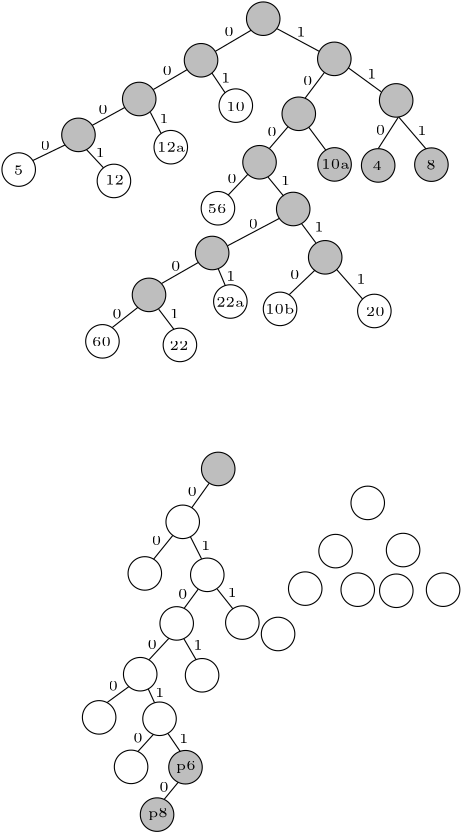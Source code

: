 <?xml version="1.0"?>
<!DOCTYPE ipe SYSTEM "ipe.dtd">
<ipe version="70218" creator="Ipe 7.2.28">
<info created="D:20241101144747" modified="D:20241101145001"/>
<ipestyle name="basic">
<symbol name="arrow/arc(spx)">
<path stroke="sym-stroke" fill="sym-stroke" pen="sym-pen">
0 0 m
-1 0.333 l
-1 -0.333 l
h
</path>
</symbol>
<symbol name="arrow/farc(spx)">
<path stroke="sym-stroke" fill="white" pen="sym-pen">
0 0 m
-1 0.333 l
-1 -0.333 l
h
</path>
</symbol>
<symbol name="arrow/ptarc(spx)">
<path stroke="sym-stroke" fill="sym-stroke" pen="sym-pen">
0 0 m
-1 0.333 l
-0.8 0 l
-1 -0.333 l
h
</path>
</symbol>
<symbol name="arrow/fptarc(spx)">
<path stroke="sym-stroke" fill="white" pen="sym-pen">
0 0 m
-1 0.333 l
-0.8 0 l
-1 -0.333 l
h
</path>
</symbol>
<symbol name="mark/circle(sx)" transformations="translations">
<path fill="sym-stroke">
0.6 0 0 0.6 0 0 e
0.4 0 0 0.4 0 0 e
</path>
</symbol>
<symbol name="mark/disk(sx)" transformations="translations">
<path fill="sym-stroke">
0.6 0 0 0.6 0 0 e
</path>
</symbol>
<symbol name="mark/fdisk(sfx)" transformations="translations">
<group>
<path fill="sym-fill">
0.5 0 0 0.5 0 0 e
</path>
<path fill="sym-stroke" fillrule="eofill">
0.6 0 0 0.6 0 0 e
0.4 0 0 0.4 0 0 e
</path>
</group>
</symbol>
<symbol name="mark/box(sx)" transformations="translations">
<path fill="sym-stroke" fillrule="eofill">
-0.6 -0.6 m
0.6 -0.6 l
0.6 0.6 l
-0.6 0.6 l
h
-0.4 -0.4 m
0.4 -0.4 l
0.4 0.4 l
-0.4 0.4 l
h
</path>
</symbol>
<symbol name="mark/square(sx)" transformations="translations">
<path fill="sym-stroke">
-0.6 -0.6 m
0.6 -0.6 l
0.6 0.6 l
-0.6 0.6 l
h
</path>
</symbol>
<symbol name="mark/fsquare(sfx)" transformations="translations">
<group>
<path fill="sym-fill">
-0.5 -0.5 m
0.5 -0.5 l
0.5 0.5 l
-0.5 0.5 l
h
</path>
<path fill="sym-stroke" fillrule="eofill">
-0.6 -0.6 m
0.6 -0.6 l
0.6 0.6 l
-0.6 0.6 l
h
-0.4 -0.4 m
0.4 -0.4 l
0.4 0.4 l
-0.4 0.4 l
h
</path>
</group>
</symbol>
<symbol name="mark/cross(sx)" transformations="translations">
<group>
<path fill="sym-stroke">
-0.43 -0.57 m
0.57 0.43 l
0.43 0.57 l
-0.57 -0.43 l
h
</path>
<path fill="sym-stroke">
-0.43 0.57 m
0.57 -0.43 l
0.43 -0.57 l
-0.57 0.43 l
h
</path>
</group>
</symbol>
<symbol name="arrow/fnormal(spx)">
<path stroke="sym-stroke" fill="white" pen="sym-pen">
0 0 m
-1 0.333 l
-1 -0.333 l
h
</path>
</symbol>
<symbol name="arrow/pointed(spx)">
<path stroke="sym-stroke" fill="sym-stroke" pen="sym-pen">
0 0 m
-1 0.333 l
-0.8 0 l
-1 -0.333 l
h
</path>
</symbol>
<symbol name="arrow/fpointed(spx)">
<path stroke="sym-stroke" fill="white" pen="sym-pen">
0 0 m
-1 0.333 l
-0.8 0 l
-1 -0.333 l
h
</path>
</symbol>
<symbol name="arrow/linear(spx)">
<path stroke="sym-stroke" pen="sym-pen">
-1 0.333 m
0 0 l
-1 -0.333 l
</path>
</symbol>
<symbol name="arrow/fdouble(spx)">
<path stroke="sym-stroke" fill="white" pen="sym-pen">
0 0 m
-1 0.333 l
-1 -0.333 l
h
-1 0 m
-2 0.333 l
-2 -0.333 l
h
</path>
</symbol>
<symbol name="arrow/double(spx)">
<path stroke="sym-stroke" fill="sym-stroke" pen="sym-pen">
0 0 m
-1 0.333 l
-1 -0.333 l
h
-1 0 m
-2 0.333 l
-2 -0.333 l
h
</path>
</symbol>
<symbol name="arrow/mid-normal(spx)">
<path stroke="sym-stroke" fill="sym-stroke" pen="sym-pen">
0.5 0 m
-0.5 0.333 l
-0.5 -0.333 l
h
</path>
</symbol>
<symbol name="arrow/mid-fnormal(spx)">
<path stroke="sym-stroke" fill="white" pen="sym-pen">
0.5 0 m
-0.5 0.333 l
-0.5 -0.333 l
h
</path>
</symbol>
<symbol name="arrow/mid-pointed(spx)">
<path stroke="sym-stroke" fill="sym-stroke" pen="sym-pen">
0.5 0 m
-0.5 0.333 l
-0.3 0 l
-0.5 -0.333 l
h
</path>
</symbol>
<symbol name="arrow/mid-fpointed(spx)">
<path stroke="sym-stroke" fill="white" pen="sym-pen">
0.5 0 m
-0.5 0.333 l
-0.3 0 l
-0.5 -0.333 l
h
</path>
</symbol>
<symbol name="arrow/mid-double(spx)">
<path stroke="sym-stroke" fill="sym-stroke" pen="sym-pen">
1 0 m
0 0.333 l
0 -0.333 l
h
0 0 m
-1 0.333 l
-1 -0.333 l
h
</path>
</symbol>
<symbol name="arrow/mid-fdouble(spx)">
<path stroke="sym-stroke" fill="white" pen="sym-pen">
1 0 m
0 0.333 l
0 -0.333 l
h
0 0 m
-1 0.333 l
-1 -0.333 l
h
</path>
</symbol>
<anglesize name="22.5 deg" value="22.5"/>
<anglesize name="30 deg" value="30"/>
<anglesize name="45 deg" value="45"/>
<anglesize name="60 deg" value="60"/>
<anglesize name="90 deg" value="90"/>
<arrowsize name="large" value="10"/>
<arrowsize name="small" value="5"/>
<arrowsize name="tiny" value="3"/>
<color name="blue" value="0 0 1"/>
<color name="brown" value="0.647 0.165 0.165"/>
<color name="darkblue" value="0 0 0.545"/>
<color name="darkcyan" value="0 0.545 0.545"/>
<color name="darkgray" value="0.663"/>
<color name="darkgreen" value="0 0.392 0"/>
<color name="darkmagenta" value="0.545 0 0.545"/>
<color name="darkorange" value="1 0.549 0"/>
<color name="darkred" value="0.545 0 0"/>
<color name="gold" value="1 0.843 0"/>
<color name="gray" value="0.745"/>
<color name="green" value="0 1 0"/>
<color name="lightblue" value="0.678 0.847 0.902"/>
<color name="lightcyan" value="0.878 1 1"/>
<color name="lightgray" value="0.827"/>
<color name="lightgreen" value="0.565 0.933 0.565"/>
<color name="lightyellow" value="1 1 0.878"/>
<color name="navy" value="0 0 0.502"/>
<color name="orange" value="1 0.647 0"/>
<color name="pink" value="1 0.753 0.796"/>
<color name="purple" value="0.627 0.125 0.941"/>
<color name="red" value="1 0 0"/>
<color name="seagreen" value="0.18 0.545 0.341"/>
<color name="turquoise" value="0.251 0.878 0.816"/>
<color name="violet" value="0.933 0.51 0.933"/>
<color name="yellow" value="1 1 0"/>
<dashstyle name="dash dot dotted" value="[4 2 1 2 1 2] 0"/>
<dashstyle name="dash dotted" value="[4 2 1 2] 0"/>
<dashstyle name="dashed" value="[4] 0"/>
<dashstyle name="dotted" value="[1 3] 0"/>
<gridsize name="10 pts (~3.5 mm)" value="10"/>
<gridsize name="14 pts (~5 mm)" value="14"/>
<gridsize name="16 pts (~6 mm)" value="16"/>
<gridsize name="20 pts (~7 mm)" value="20"/>
<gridsize name="28 pts (~10 mm)" value="28"/>
<gridsize name="32 pts (~12 mm)" value="32"/>
<gridsize name="4 pts" value="4"/>
<gridsize name="56 pts (~20 mm)" value="56"/>
<gridsize name="8 pts (~3 mm)" value="8"/>
<opacity name="10%" value="0.1"/>
<opacity name="30%" value="0.3"/>
<opacity name="50%" value="0.5"/>
<opacity name="75%" value="0.75"/>
<pen name="fat" value="1.2"/>
<pen name="heavier" value="0.8"/>
<pen name="ultrafat" value="2"/>
<symbolsize name="large" value="5"/>
<symbolsize name="small" value="2"/>
<symbolsize name="tiny" value="1.1"/>
<textsize name="Huge" value="\Huge"/>
<textsize name="LARGE" value="\LARGE"/>
<textsize name="Large" value="\Large"/>
<textsize name="footnote" value="\footnotesize"/>
<textsize name="huge" value="\huge"/>
<textsize name="large" value="\large"/>
<textsize name="script" value="\scriptsize"/>
<textsize name="small" value="\small"/>
<textsize name="tiny" value="\tiny"/>
<textstyle name="center" begin="\begin{center}" end="\end{center}"/>
<textstyle name="item" begin="\begin{itemize}\item{}" end="\end{itemize}"/>
<textstyle name="itemize" begin="\begin{itemize}" end="\end{itemize}"/>
<tiling name="falling" angle="-60" step="4" width="1"/>
<tiling name="rising" angle="30" step="4" width="1"/>
</ipestyle>
<page>
<layer name="alpha"/>
<view layers="alpha" active="alpha"/>
<path layer="alpha" matrix="1 0 0 1 100.549 -201.988" stroke="black">
6.03211 0 0 6.03211 237.647 676.186 e
</path>
<path matrix="1 0 0 1 74.4991 -10.316" stroke="black" fill="gray">
6.03211 0 0 6.03211 237.647 676.186 e
</path>
<path matrix="1 0 0 1 52.1136 -25.282" stroke="black" fill="gray">
6.03211 0 0 6.03211 237.647 676.186 e
</path>
<path matrix="1 0 0 1 29.856 -39.225" stroke="black" fill="gray">
6.03211 0 0 6.03211 237.647 676.186 e
</path>
<path matrix="1 0 0 1 7.9822 -52.1446" stroke="black" fill="gray">
6.03211 0 0 6.03211 237.647 676.186 e
</path>
<path matrix="1 0 0 1 -13.5321 -64.6316" stroke="black">
6.03211 0 0 6.03211 237.647 676.186 e
</path>
<text matrix="1 0 0 1 -12.1174 -65.6198" transformations="translations" pos="234.448 675.333" stroke="black" type="label" width="3.39" height="3.21" depth="0" valign="baseline" size="tiny">5</text>
<path matrix="1 0 0 1 80 -144" stroke="black">
227.8 805.721 m
214.942 798.151 l
</path>
<path matrix="1 0 0 1 80 -144" stroke="black">
204.763 791.536 m
192.578 784.379 l
</path>
<path matrix="1 0 0 1 80 -144" stroke="black">
182.34 777.933 m
170.623 771.504 l
</path>
<path matrix="1 0 0 1 80 -144" stroke="black">
160.822 764.43 m
149.208 758.83 l
</path>
<text matrix="1 0 0 1 84.1014 -20.126" transformations="translations" pos="214.032 679.669" stroke="black" type="label" width="3.39" height="3.21" depth="0" valign="baseline" size="tiny">0</text>
<text matrix="1 0 0 1 61.8438 -34.197" transformations="translations" pos="214.032 679.669" stroke="black" type="label" width="3.39" height="3.21" depth="0" valign="baseline" size="tiny">0</text>
<text matrix="1 0 0 1 38.6908 -48.1398" transformations="translations" pos="214.032 679.669" stroke="black" type="label" width="3.39" height="3.21" depth="0" valign="baseline" size="tiny">0</text>
<text matrix="1 0 0 1 17.9682 -61.0594" transformations="translations" pos="214.032 679.669" stroke="black" type="label" width="3.39" height="3.21" depth="0" valign="baseline" size="tiny">0</text>
<path matrix="1 0 0 1 64.625 -41.607" stroke="black">
6.03211 0 0 6.03211 237.647 676.186 e
</path>
<text matrix="1 0 0 1 64.3723 -42.822" transformations="translations" pos="234.448 675.333" stroke="black" type="label" width="6.78" height="3.21" depth="0" valign="baseline" size="tiny">10</text>
<path matrix="1 0 0 1 41.2161 -56.5731" stroke="black">
6.03211 0 0 6.03211 237.647 676.186 e
</path>
<text matrix="1 0 0 1 39.4476 -57.334" transformations="translations" pos="234.448 675.333" stroke="black" type="label" width="10.17" height="3.21" depth="0" valign="baseline" size="tiny">12a</text>
<path matrix="1 0 0 1 20.7494 -68.7253" stroke="black">
6.03211 0 0 6.03211 237.647 676.186 e
</path>
<text matrix="1 0 0 1 20.7998 -69.1829" transformations="translations" pos="234.448 675.333" stroke="black" type="label" width="6.78" height="3.21" depth="0" valign="baseline" size="tiny">12</text>
<path matrix="1 0 0 1 80 -144" stroke="black">
213.635 790.353 m
218.41 783.229 l
</path>
<path matrix="1 0 0 1 80 -144" stroke="black">
191.504 776.18 m
195.369 768.601 l
</path>
<path matrix="1 0 0 1 80 -144" stroke="black">
168.553 762.718 m
174.637 756.185 l
</path>
<text matrix="1 0 0 1 132.215 -22.244" transformations="translations" pos="164.723 665.142" stroke="black" type="label" width="3.39" height="3.21" depth="0" valign="baseline" size="tiny">1</text>
<text matrix="1 0 0 1 110.007 -36.874" transformations="translations" pos="164.723 665.142" stroke="black" type="label" width="3.39" height="3.21" depth="0" valign="baseline" size="tiny">1</text>
<text matrix="1 0 0 1 87.0606 -49.133" transformations="translations" pos="164.723 665.142" stroke="black" type="label" width="3.39" height="3.21" depth="0" valign="baseline" size="tiny">1</text>
<path matrix="1 0 0 1 100.091 -24.774" stroke="black" fill="gray">
6.03211 0 0 6.03211 237.647 676.186 e
</path>
<path matrix="1 0 0 1 122.359 -39.73" stroke="black" fill="gray">
6.03211 0 0 6.03211 237.647 676.186 e
</path>
<path matrix="1 0 0 1 87.2949 -44.5493" stroke="black" fill="gray">
6.03211 0 0 6.03211 237.647 676.186 e
</path>
<path matrix="1 0 0 1 73.1694 -61.9984" stroke="black" fill="gray">
6.03211 0 0 6.03211 237.647 676.186 e
</path>
<path matrix="1 0 0 1 80 -144" stroke="black">
237.141 806.253 m
252.251 798.144 l
</path>
<path matrix="1 0 0 1 80 -144" stroke="black">
262.752 792.194 m
274.594 783.56 l
</path>
<path matrix="1 0 0 1 80 -144" stroke="black">
254.117 790.444 m
247.233 781.284 l
</path>
<path matrix="1 0 0 1 80 -144" stroke="black">
241.108 771.017 m
234.399 763.199 l
</path>
<text matrix="1 0 0 1 112.472 -37.835" transformations="translations" pos="214.032 679.669" stroke="black" type="label" width="3.39" height="3.21" depth="0" valign="baseline" size="tiny">0</text>
<text matrix="1 0 0 1 99.5875 -56.1764" transformations="translations" pos="214.032 679.669" stroke="black" type="label" width="3.39" height="3.21" depth="0" valign="baseline" size="tiny">0</text>
<text matrix="1 0 0 1 159.273 -5.721" transformations="translations" pos="164.723 665.142" stroke="black" type="label" width="3.39" height="3.21" depth="0" valign="baseline" size="tiny">1</text>
<text matrix="1 0 0 1 184.738 -20.804" transformations="translations" pos="164.723 665.142" stroke="black" type="label" width="3.39" height="3.21" depth="0" valign="baseline" size="tiny">1</text>
<path matrix="1 0 0 1 58.1931 -78.5526" stroke="black">
6.03211 0 0 6.03211 237.647 676.186 e
</path>
<text matrix="1 0 0 1 57.6372 -79.5409" transformations="translations" pos="234.448 675.333" stroke="black" type="label" width="6.78" height="3.21" depth="0" valign="baseline" size="tiny">56</text>
<path matrix="1 0 0 1 85.2959 -78.824" stroke="black" fill="gray">
6.03211 0 0 6.03211 237.647 676.186 e
</path>
<path matrix="1 0 0 1 96.8085 -96.2205" stroke="black" fill="gray">
6.03211 0 0 6.03211 237.647 676.186 e
</path>
<path matrix="1 0 0 1 80.5515 -114.781" stroke="black">
6.03211 0 0 6.03211 237.647 676.186 e
</path>
<text matrix="1 0 0 1 78.404 -115.693" transformations="translations" pos="234.448 675.333" stroke="black" type="label" width="10.516" height="3.459" depth="0" valign="baseline" size="tiny">10b</text>
<path matrix="1 0 0 1 114.506 -115.538" stroke="black">
6.03211 0 0 6.03211 237.647 676.186 e
</path>
<text matrix="1 0 0 1 114.632 -116.603" transformations="translations" pos="234.448 675.333" stroke="black" type="label" width="6.78" height="3.21" depth="0" valign="baseline" size="tiny">20</text>
<path matrix="1 0 0 1 80 -144" stroke="black">
233.872 752.846 m
239.481 746.025 l
</path>
<path matrix="1 0 0 1 80 -144" stroke="black">
245.999 736.02 m
251.077 729.199 l
</path>
<path matrix="1 0 0 1 80 -144" stroke="black">
258.58 719.574 m
267.902 708.963 l
</path>
<path matrix="1 0 0 1 80 -144" stroke="black">
250.849 719.422 m
241.527 710.555 l
</path>
<text matrix="1 0 0 1 153.74 -59.2295" transformations="translations" pos="164.723 665.142" stroke="black" type="label" width="3.39" height="3.21" depth="0" valign="baseline" size="tiny">1</text>
<text matrix="1 0 0 1 165.79 -75.9034" transformations="translations" pos="164.723 665.142" stroke="black" type="label" width="3.39" height="3.21" depth="0" valign="baseline" size="tiny">1</text>
<text matrix="1 0 0 1 180.873 -94.6995" transformations="translations" pos="164.723 665.142" stroke="black" type="label" width="3.39" height="3.21" depth="0" valign="baseline" size="tiny">1</text>
<text matrix="1 0 0 1 107.773 -107.638" transformations="translations" pos="214.032 679.669" stroke="black" type="label" width="3.39" height="3.21" depth="0" valign="baseline" size="tiny">0</text>
<path matrix="1 0 0 1 80 -144" stroke="black">
226.596 753.831 m
219.548 746.404 l
</path>
<text matrix="1 0 0 1 85.1874 -73.002" transformations="translations" pos="214.032 679.669" stroke="black" type="label" width="3.39" height="3.21" depth="0" valign="baseline" size="tiny">0</text>
<path matrix="1 0 0 1 56.1166 -94.664" stroke="black" fill="gray">
6.03211 0 0 6.03211 237.647 676.186 e
</path>
<path matrix="1 0 0 1 33.3794 -109.746" stroke="black" fill="gray">
6.03211 0 0 6.03211 237.647 676.186 e
</path>
<path matrix="1 0 0 1 80 -144" stroke="black">
237.965 737.991 m
219.32 728.138 l
</path>
<path matrix="1 0 0 1 80 -144" stroke="black">
208.71 722.075 m
195.598 714.571 l
</path>
<path matrix="1 0 0 1 62.6651 -112.128" stroke="black">
6.03211 0 0 6.03211 237.647 676.186 e
</path>
<text matrix="1 0 0 1 60.745 -113.117" transformations="translations" pos="234.448 675.333" stroke="black" type="label" width="10.17" height="3.21" depth="0" valign="baseline" size="tiny">22a</text>
<path matrix="1 0 0 1 16.6125 -126.469" stroke="black">
6.03211 0 0 6.03211 237.647 676.186 e
</path>
<text matrix="1 0 0 1 16.0566 -127.458" transformations="translations" pos="234.448 675.333" stroke="black" type="label" width="6.78" height="3.21" depth="0" valign="baseline" size="tiny">60</text>
<path matrix="1 0 0 1 44.5035 -127.758" stroke="black">
6.03211 0 0 6.03211 237.647 676.186 e
</path>
<text matrix="1 0 0 1 43.9476 -128.746" transformations="translations" pos="234.448 675.333" stroke="black" type="label" width="6.78" height="3.21" depth="0" valign="baseline" size="tiny">22</text>
<path matrix="1 0 0 1 80 -144" stroke="black">
187.062 705.99 m
177.815 698.714 l
</path>
<path matrix="1 0 0 1 80 -144" stroke="black">
194.489 705.308 m
199.946 698.108 l
</path>
<path matrix="1 0 0 1 80 -144" stroke="black">
218.515 713.721 m
215.938 719.86 l
</path>
<path matrix="1 0 0 1 100.182 -62.7731" stroke="black" fill="gray">
6.03211 0 0 6.03211 237.647 676.186 e
</path>
<path matrix="1 0 0 1 80 -144" stroke="black">
248.499 770.829 m
254.626 762.604 l
</path>
<path matrix="1 0 0 1 135.043 -62.8578" stroke="black" fill="gray">
6.03211 0 0 6.03211 237.647 676.186 e
</path>
<path matrix="1 0 0 1 115.881 -63.1424" stroke="black" fill="gray">
6.03211 0 0 6.03211 237.647 676.186 e
</path>
<path matrix="1 0 0 1 80 -144" stroke="black">
280.757 774.379 m
273.618 763.217 l
</path>
<path matrix="1 0 0 1 80 -144" stroke="black">
280.886 774.509 m
290.707 763.044 l
</path>
<text matrix="1 0 0 1 117.019 -64.0707" transformations="translations" pos="234.448 675.333" stroke="black" type="label" width="3.39" height="3.21" depth="0" valign="baseline" size="tiny">4</text>
<text matrix="1 0 0 1 136.369 -63.7787" transformations="translations" pos="234.448 675.333" stroke="black" type="label" width="3.39" height="3.21" depth="0" valign="baseline" size="tiny">8</text>
<text matrix="1 0 0 1 76.276 -145.825" transformations="translations" pos="256.784 757.719" stroke="black" type="label" width="10.17" height="3.21" depth="0" valign="baseline" size="tiny">10a</text>
<text matrix="1 0 0 1 202.86 -41.119" transformations="translations" pos="164.723 665.142" stroke="black" type="label" width="3.39" height="3.21" depth="0" valign="baseline" size="tiny">1</text>
<text matrix="1 0 0 1 138.626 -55.5519" transformations="translations" pos="214.032 679.669" stroke="black" type="label" width="3.39" height="3.21" depth="0" valign="baseline" size="tiny">0</text>
<text matrix="1 0 0 1 92.838 -89.3708" transformations="translations" pos="214.032 679.669" stroke="black" type="label" width="3.39" height="3.21" depth="0" valign="baseline" size="tiny">0</text>
<text matrix="1 0 0 1 64.9048 -104.494" transformations="translations" pos="214.032 679.669" stroke="black" type="label" width="3.39" height="3.21" depth="0" valign="baseline" size="tiny">0</text>
<text matrix="1 0 0 1 43.7325 -121.752" transformations="translations" pos="214.032 679.669" stroke="black" type="label" width="3.39" height="3.21" depth="0" valign="baseline" size="tiny">0</text>
<text matrix="1 0 0 1 134.036 -93.6041" transformations="translations" pos="164.723 665.142" stroke="black" type="label" width="3.39" height="3.21" depth="0" valign="baseline" size="tiny">1</text>
<text matrix="1 0 0 1 113.767 -107.162" transformations="translations" pos="164.723 665.142" stroke="black" type="label" width="3.39" height="3.21" depth="0" valign="baseline" size="tiny">1</text>
<path matrix="1 0 0 1 58.2987 -172.408" stroke="black" fill="gray">
6.03211 0 0 6.03211 237.647 676.186 e
</path>
<path matrix="1 0 0 1 45.514 -191.444" stroke="black">
6.03211 0 0 6.03211 237.647 676.186 e
</path>
<path matrix="1 0 0 1 31.8671 -210.019" stroke="black">
6.03211 0 0 6.03211 237.647 676.186 e
</path>
<path matrix="1 0 0 1 54.3592 -210.524" stroke="black">
6.03211 0 0 6.03211 237.647 676.186 e
</path>
<path stroke="black">
292.648 498.582 m
286.394 489.799 l
</path>
<path stroke="black">
279.607 479.863 m
272.687 471.301 l
</path>
<path stroke="black">
285.95 479.33 m
289.942 471.434 l
</path>
<path matrix="1 0 0 1 43.344 -228.013" stroke="black">
6.03211 0 0 6.03211 237.647 676.186 e
</path>
<path matrix="1 0 0 1 66.9793 -227.721" stroke="black">
6.03211 0 0 6.03211 237.647 676.186 e
</path>
<path matrix="1 0 0 1 30.2133 -246.299" stroke="black">
6.03211 0 0 6.03211 237.647 676.186 e
</path>
<path matrix="1 0 0 1 52.4869 -246.688" stroke="black">
6.03211 0 0 6.03211 237.647 676.186 e
</path>
<path stroke="black">
288.761 460.54 m
283.703 453.635 l
</path>
<path stroke="black">
295.57 460.54 m
301.211 453.44 l
</path>
<path stroke="black">
278.168 442.782 m
271.066 435.134 l
</path>
<path stroke="black">
283.598 442.612 m
287.968 435.1 l
</path>
<path matrix="1 0 0 1 15.4296 -261.841" stroke="black">
6.03211 0 0 6.03211 237.647 676.186 e
</path>
<path matrix="1 0 0 1 37.1636 -262.347" stroke="black">
6.03211 0 0 6.03211 237.647 676.186 e
</path>
<path stroke="black">
263.846 425.477 m
255.951 419.714 l
</path>
<path stroke="black">
270.762 424.555 m
273.009 419.657 l
</path>
<path matrix="1 0 0 1 26.9281 -279.658" stroke="black">
6.03211 0 0 6.03211 237.647 676.186 e
</path>
<path matrix="1 0 0 1 46.514 -279.784" stroke="black" fill="gray">
6.03211 0 0 6.03211 237.647 676.186 e
</path>
<path matrix="1 0 0 1 36.2788 -296.843" stroke="black" fill="gray">
6.03211 0 0 6.03211 237.647 676.186 e
</path>
<path stroke="black">
272.597 408.205 m
267.007 402.039 l
</path>
<path stroke="black">
277.841 408.551 m
282.278 402.039 l
</path>
<path stroke="black">
281.529 390.974 m
276.515 384.866 l
</path>
<text matrix="1 0 0 1 70.8212 -185.66" transformations="translations" pos="214.032 679.669" stroke="black" type="label" width="3.39" height="3.21" depth="0" valign="baseline" size="tiny">0</text>
<text matrix="1 0 0 1 58.0187 -203.254" transformations="translations" pos="214.032 679.669" stroke="black" type="label" width="3.39" height="3.21" depth="0" valign="baseline" size="tiny">0</text>
<text matrix="1 0 0 1 67.4522 -222.645" transformations="translations" pos="214.032 679.669" stroke="black" type="label" width="3.39" height="3.21" depth="0" valign="baseline" size="tiny">0</text>
<text matrix="1 0 0 1 56.4465 -240.688" transformations="translations" pos="214.032 679.669" stroke="black" type="label" width="3.39" height="3.21" depth="0" valign="baseline" size="tiny">0</text>
<text matrix="1 0 0 1 42.4461 -255.662" transformations="translations" pos="214.032 679.669" stroke="black" type="label" width="3.39" height="3.21" depth="0" valign="baseline" size="tiny">0</text>
<text matrix="1 0 0 1 51.2806 -274.379" transformations="translations" pos="214.032 679.669" stroke="black" type="label" width="3.39" height="3.21" depth="0" valign="baseline" size="tiny">0</text>
<text matrix="1 0 0 1 60.714 -292.123" transformations="translations" pos="214.032 679.669" stroke="black" type="label" width="3.39" height="3.21" depth="0" valign="baseline" size="tiny">0</text>
<text matrix="1 0 0 1 125.043 -190.528" transformations="translations" pos="164.723 665.142" stroke="black" type="label" width="3.39" height="3.21" depth="0" valign="baseline" size="tiny">1</text>
<text matrix="1 0 0 1 134.52 -207.46" transformations="translations" pos="164.723 665.142" stroke="black" type="label" width="3.39" height="3.21" depth="0" valign="baseline" size="tiny">1</text>
<text matrix="1 0 0 1 122.263 -226.415" transformations="translations" pos="164.723 665.142" stroke="black" type="label" width="3.39" height="3.21" depth="0" valign="baseline" size="tiny">1</text>
<text matrix="1 0 0 1 108.49 -243.473" transformations="translations" pos="164.723 665.142" stroke="black" type="label" width="3.39" height="3.21" depth="0" valign="baseline" size="tiny">1</text>
<text matrix="1 0 0 1 117.083 -260.026" transformations="translations" pos="164.723 665.142" stroke="black" type="label" width="3.39" height="3.21" depth="0" valign="baseline" size="tiny">1</text>
<text matrix="1 0 0 1 -0.938294 -1.87659" transformations="translations" pos="281.614 397.254" stroke="black" type="label" width="7.126" height="3.219" depth="0.96" valign="baseline" size="tiny">p6</text>
<text matrix="1 0 0 1 -2.99081 -0.70372" transformations="translations" pos="273.642 379.124" stroke="black" type="label" width="7.126" height="3.219" depth="0.96" valign="baseline" size="tiny">p8</text>
<path matrix="1 0 0 1 124.851 -201.603" stroke="black">
6.03211 0 0 6.03211 237.647 676.186 e
</path>
<path matrix="1 0 0 1 112.121 -184.629" stroke="black">
6.03211 0 0 6.03211 237.647 676.186 e
</path>
<path matrix="1 0 0 1 89.6189 -215.49" stroke="black">
6.03211 0 0 6.03211 237.647 676.186 e
</path>
<path matrix="1 0 0 1 108.521 -215.875" stroke="black">
6.03211 0 0 6.03211 237.647 676.186 e
</path>
<path matrix="1 0 0 1 122.408 -216.261" stroke="black">
6.03211 0 0 6.03211 237.647 676.186 e
</path>
<path matrix="1 0 0 1 139.252 -215.875" stroke="black">
6.03211 0 0 6.03211 237.647 676.186 e
</path>
<path matrix="1 0 0 1 79.8465 -231.82" stroke="black">
6.03211 0 0 6.03211 237.647 676.186 e
</path>
</page>
</ipe>
